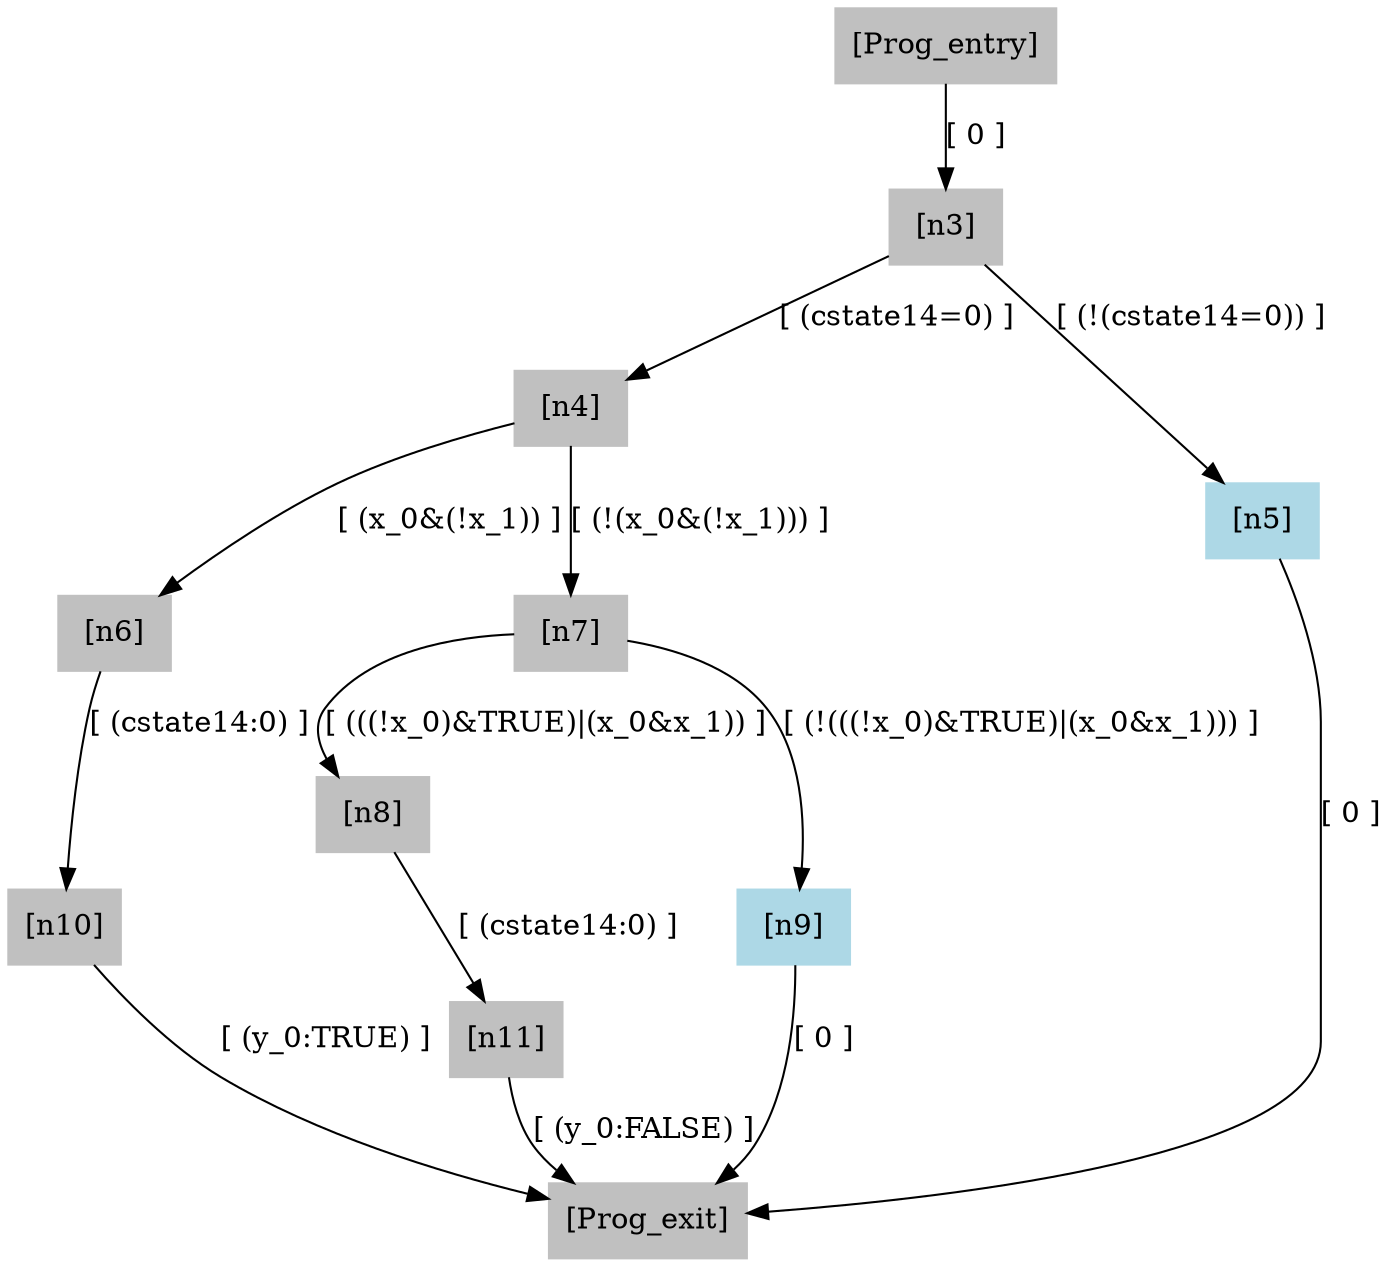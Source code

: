 digraph "Prog" {
"[Prog_entry]" [label="[Prog_entry]", color=gray,style=filled,shape=box]
"[n3]" [label="[n3]", color=gray,style=filled,shape=box]
"[n4]" [label="[n4]", color=gray,style=filled,shape=box]
"[n5]" [label="[n5]", color=lightblue,style=filled,shape=box]
"[n6]" [label="[n6]", color=gray,style=filled,shape=box]
"[n7]" [label="[n7]", color=gray,style=filled,shape=box]
"[n8]" [label="[n8]", color=gray,style=filled,shape=box]
"[n9]" [label="[n9]", color=lightblue,style=filled,shape=box]
"[n10]" [label="[n10]", color=gray,style=filled,shape=box]
"[n11]" [label="[n11]", color=gray,style=filled,shape=box]
"[Prog_exit]" [label="[Prog_exit]", color=gray,style=filled,shape=box]
"[Prog_entry]" -> "[n3]" [label="[ 0 ]",color=black]
"[n3]" -> "[n4]" [label="[ (cstate14=0) ]",color=black]
"[n3]" -> "[n5]" [label="[ (!(cstate14=0)) ]",color=black]
"[n5]" -> "[Prog_exit]" [label="[ 0 ]",color=black]
"[n4]" -> "[n6]" [label="[ (x_0&(!x_1)) ]",color=black]
"[n4]" -> "[n7]" [label="[ (!(x_0&(!x_1))) ]",color=black]
"[n7]" -> "[n8]" [label="[ (((!x_0)&TRUE)|(x_0&x_1)) ]",color=black]
"[n7]" -> "[n9]" [label="[ (!(((!x_0)&TRUE)|(x_0&x_1))) ]",color=black]
"[n9]" -> "[Prog_exit]" [label="[ 0 ]",color=black]
"[n6]" -> "[n10]" [label="[ (cstate14:0) ]",color=black]
"[n10]" -> "[Prog_exit]" [label="[ (y_0:TRUE) ]",color=black]
"[n8]" -> "[n11]" [label="[ (cstate14:0) ]",color=black]
"[n11]" -> "[Prog_exit]" [label="[ (y_0:FALSE) ]",color=black]
}
